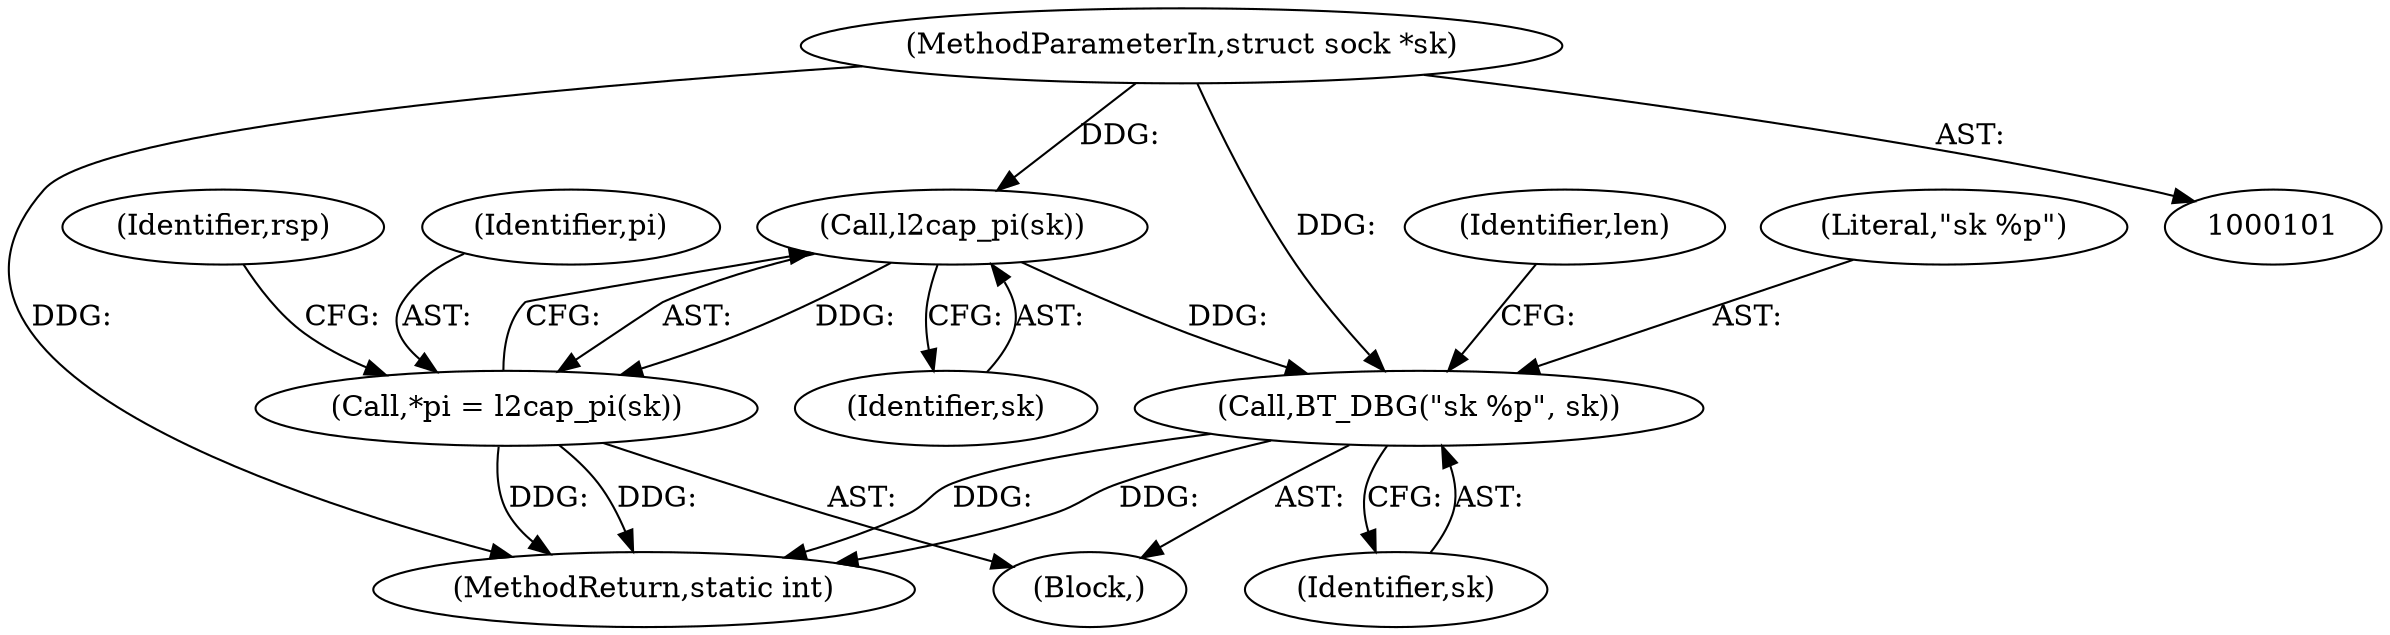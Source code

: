digraph "0_linux_f2fcfcd670257236ebf2088bbdf26f6a8ef459fe_3@pointer" {
"1000108" [label="(Call,l2cap_pi(sk))"];
"1000102" [label="(MethodParameterIn,struct sock *sk)"];
"1000106" [label="(Call,*pi = l2cap_pi(sk))"];
"1000145" [label="(Call,BT_DBG(\"sk %p\", sk))"];
"1000108" [label="(Call,l2cap_pi(sk))"];
"1000107" [label="(Identifier,pi)"];
"1000147" [label="(Identifier,sk)"];
"1000150" [label="(Identifier,len)"];
"1000112" [label="(Identifier,rsp)"];
"1000109" [label="(Identifier,sk)"];
"1000476" [label="(MethodReturn,static int)"];
"1000102" [label="(MethodParameterIn,struct sock *sk)"];
"1000146" [label="(Literal,\"sk %p\")"];
"1000104" [label="(Block,)"];
"1000106" [label="(Call,*pi = l2cap_pi(sk))"];
"1000145" [label="(Call,BT_DBG(\"sk %p\", sk))"];
"1000108" -> "1000106"  [label="AST: "];
"1000108" -> "1000109"  [label="CFG: "];
"1000109" -> "1000108"  [label="AST: "];
"1000106" -> "1000108"  [label="CFG: "];
"1000108" -> "1000106"  [label="DDG: "];
"1000102" -> "1000108"  [label="DDG: "];
"1000108" -> "1000145"  [label="DDG: "];
"1000102" -> "1000101"  [label="AST: "];
"1000102" -> "1000476"  [label="DDG: "];
"1000102" -> "1000145"  [label="DDG: "];
"1000106" -> "1000104"  [label="AST: "];
"1000107" -> "1000106"  [label="AST: "];
"1000112" -> "1000106"  [label="CFG: "];
"1000106" -> "1000476"  [label="DDG: "];
"1000106" -> "1000476"  [label="DDG: "];
"1000145" -> "1000104"  [label="AST: "];
"1000145" -> "1000147"  [label="CFG: "];
"1000146" -> "1000145"  [label="AST: "];
"1000147" -> "1000145"  [label="AST: "];
"1000150" -> "1000145"  [label="CFG: "];
"1000145" -> "1000476"  [label="DDG: "];
"1000145" -> "1000476"  [label="DDG: "];
}
